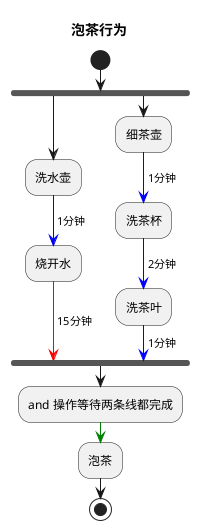 @startuml
title 泡茶行为


start

fork
:洗水壶;
-[#blue]-> 1分钟;

:烧开水;
-[#red]-> 15分钟;
fork again
:细茶壶;
-[#blue]-> 1分钟;
:洗茶杯;
-[#blue]-> 2分钟;
:洗茶叶;
-[#blue]-> 1分钟;
endfork
:and 操作等待两条线都完成;
-[#green]->
:泡茶;
stop

@enduml